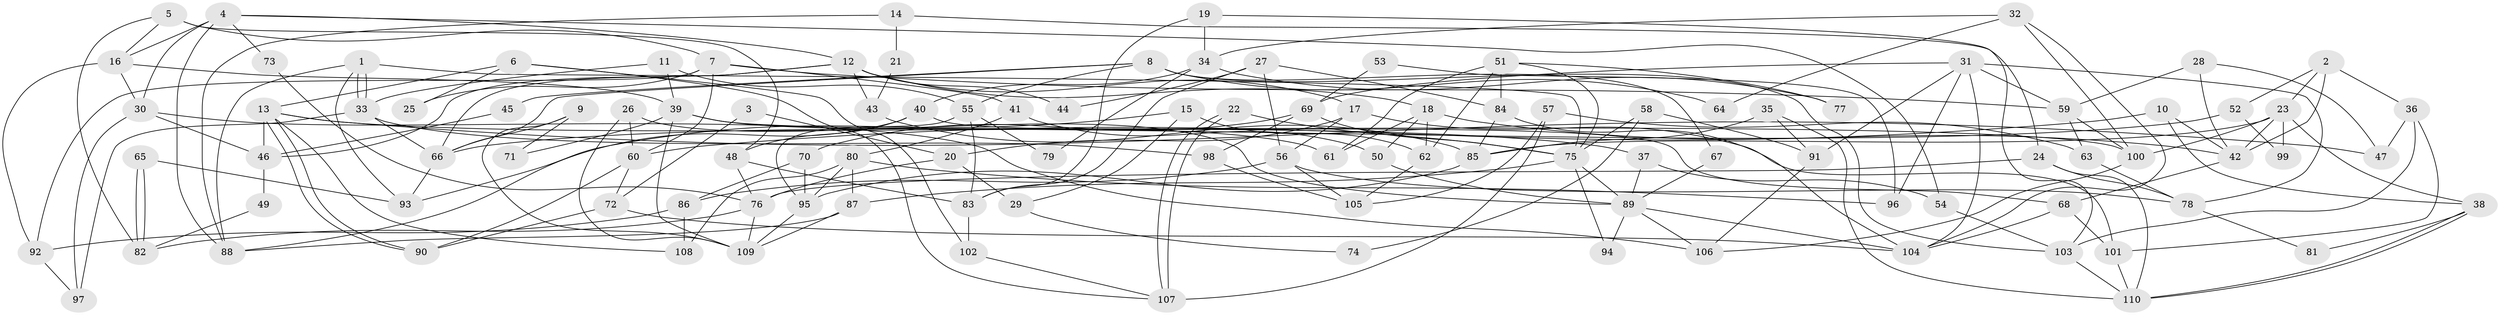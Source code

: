// Generated by graph-tools (version 1.1) at 2025/02/03/09/25 03:02:02]
// undirected, 110 vertices, 220 edges
graph export_dot {
graph [start="1"]
  node [color=gray90,style=filled];
  1;
  2;
  3;
  4;
  5;
  6;
  7;
  8;
  9;
  10;
  11;
  12;
  13;
  14;
  15;
  16;
  17;
  18;
  19;
  20;
  21;
  22;
  23;
  24;
  25;
  26;
  27;
  28;
  29;
  30;
  31;
  32;
  33;
  34;
  35;
  36;
  37;
  38;
  39;
  40;
  41;
  42;
  43;
  44;
  45;
  46;
  47;
  48;
  49;
  50;
  51;
  52;
  53;
  54;
  55;
  56;
  57;
  58;
  59;
  60;
  61;
  62;
  63;
  64;
  65;
  66;
  67;
  68;
  69;
  70;
  71;
  72;
  73;
  74;
  75;
  76;
  77;
  78;
  79;
  80;
  81;
  82;
  83;
  84;
  85;
  86;
  87;
  88;
  89;
  90;
  91;
  92;
  93;
  94;
  95;
  96;
  97;
  98;
  99;
  100;
  101;
  102;
  103;
  104;
  105;
  106;
  107;
  108;
  109;
  110;
  1 -- 33;
  1 -- 33;
  1 -- 88;
  1 -- 75;
  1 -- 93;
  2 -- 23;
  2 -- 36;
  2 -- 42;
  2 -- 52;
  3 -- 72;
  3 -- 20;
  4 -- 30;
  4 -- 12;
  4 -- 16;
  4 -- 54;
  4 -- 73;
  4 -- 88;
  5 -- 48;
  5 -- 16;
  5 -- 7;
  5 -- 82;
  6 -- 13;
  6 -- 102;
  6 -- 25;
  6 -- 107;
  7 -- 60;
  7 -- 25;
  7 -- 41;
  7 -- 59;
  7 -- 92;
  8 -- 103;
  8 -- 66;
  8 -- 45;
  8 -- 55;
  8 -- 64;
  8 -- 67;
  9 -- 66;
  9 -- 109;
  9 -- 71;
  10 -- 42;
  10 -- 60;
  10 -- 38;
  11 -- 39;
  11 -- 55;
  11 -- 33;
  12 -- 46;
  12 -- 17;
  12 -- 18;
  12 -- 43;
  12 -- 44;
  12 -- 66;
  13 -- 47;
  13 -- 90;
  13 -- 90;
  13 -- 37;
  13 -- 46;
  13 -- 108;
  14 -- 88;
  14 -- 24;
  14 -- 21;
  15 -- 62;
  15 -- 93;
  15 -- 29;
  16 -- 92;
  16 -- 30;
  16 -- 39;
  17 -- 101;
  17 -- 56;
  17 -- 20;
  18 -- 42;
  18 -- 50;
  18 -- 61;
  18 -- 62;
  19 -- 83;
  19 -- 103;
  19 -- 34;
  20 -- 76;
  20 -- 29;
  21 -- 43;
  22 -- 107;
  22 -- 107;
  22 -- 75;
  23 -- 100;
  23 -- 38;
  23 -- 42;
  23 -- 85;
  23 -- 99;
  24 -- 76;
  24 -- 110;
  24 -- 78;
  26 -- 89;
  26 -- 109;
  26 -- 60;
  27 -- 56;
  27 -- 83;
  27 -- 44;
  27 -- 84;
  28 -- 42;
  28 -- 59;
  28 -- 47;
  29 -- 74;
  30 -- 97;
  30 -- 46;
  30 -- 106;
  31 -- 104;
  31 -- 69;
  31 -- 59;
  31 -- 78;
  31 -- 91;
  31 -- 96;
  32 -- 34;
  32 -- 100;
  32 -- 64;
  32 -- 104;
  33 -- 66;
  33 -- 97;
  33 -- 98;
  34 -- 40;
  34 -- 77;
  34 -- 79;
  35 -- 85;
  35 -- 91;
  35 -- 110;
  36 -- 101;
  36 -- 103;
  36 -- 47;
  37 -- 89;
  37 -- 54;
  38 -- 110;
  38 -- 110;
  38 -- 81;
  39 -- 100;
  39 -- 61;
  39 -- 71;
  39 -- 109;
  40 -- 88;
  40 -- 68;
  40 -- 48;
  41 -- 50;
  41 -- 80;
  42 -- 68;
  43 -- 85;
  45 -- 46;
  46 -- 49;
  48 -- 76;
  48 -- 83;
  49 -- 82;
  50 -- 89;
  51 -- 75;
  51 -- 61;
  51 -- 62;
  51 -- 77;
  51 -- 84;
  52 -- 66;
  52 -- 99;
  53 -- 96;
  53 -- 69;
  54 -- 103;
  55 -- 95;
  55 -- 79;
  55 -- 83;
  56 -- 105;
  56 -- 78;
  56 -- 86;
  57 -- 107;
  57 -- 63;
  57 -- 105;
  58 -- 75;
  58 -- 91;
  58 -- 74;
  59 -- 63;
  59 -- 100;
  60 -- 90;
  60 -- 72;
  62 -- 105;
  63 -- 78;
  65 -- 93;
  65 -- 82;
  65 -- 82;
  66 -- 93;
  67 -- 89;
  68 -- 104;
  68 -- 101;
  69 -- 98;
  69 -- 75;
  69 -- 70;
  70 -- 86;
  70 -- 95;
  72 -- 104;
  72 -- 90;
  73 -- 76;
  75 -- 87;
  75 -- 89;
  75 -- 94;
  76 -- 82;
  76 -- 109;
  78 -- 81;
  80 -- 95;
  80 -- 87;
  80 -- 96;
  80 -- 108;
  83 -- 102;
  84 -- 85;
  84 -- 104;
  85 -- 95;
  86 -- 108;
  86 -- 92;
  87 -- 109;
  87 -- 88;
  89 -- 104;
  89 -- 94;
  89 -- 106;
  91 -- 106;
  92 -- 97;
  95 -- 109;
  98 -- 105;
  100 -- 106;
  101 -- 110;
  102 -- 107;
  103 -- 110;
}
